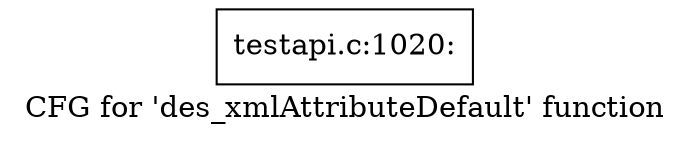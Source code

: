 digraph "CFG for 'des_xmlAttributeDefault' function" {
	label="CFG for 'des_xmlAttributeDefault' function";

	Node0x4e4ea60 [shape=record,label="{testapi.c:1020:}"];
}
